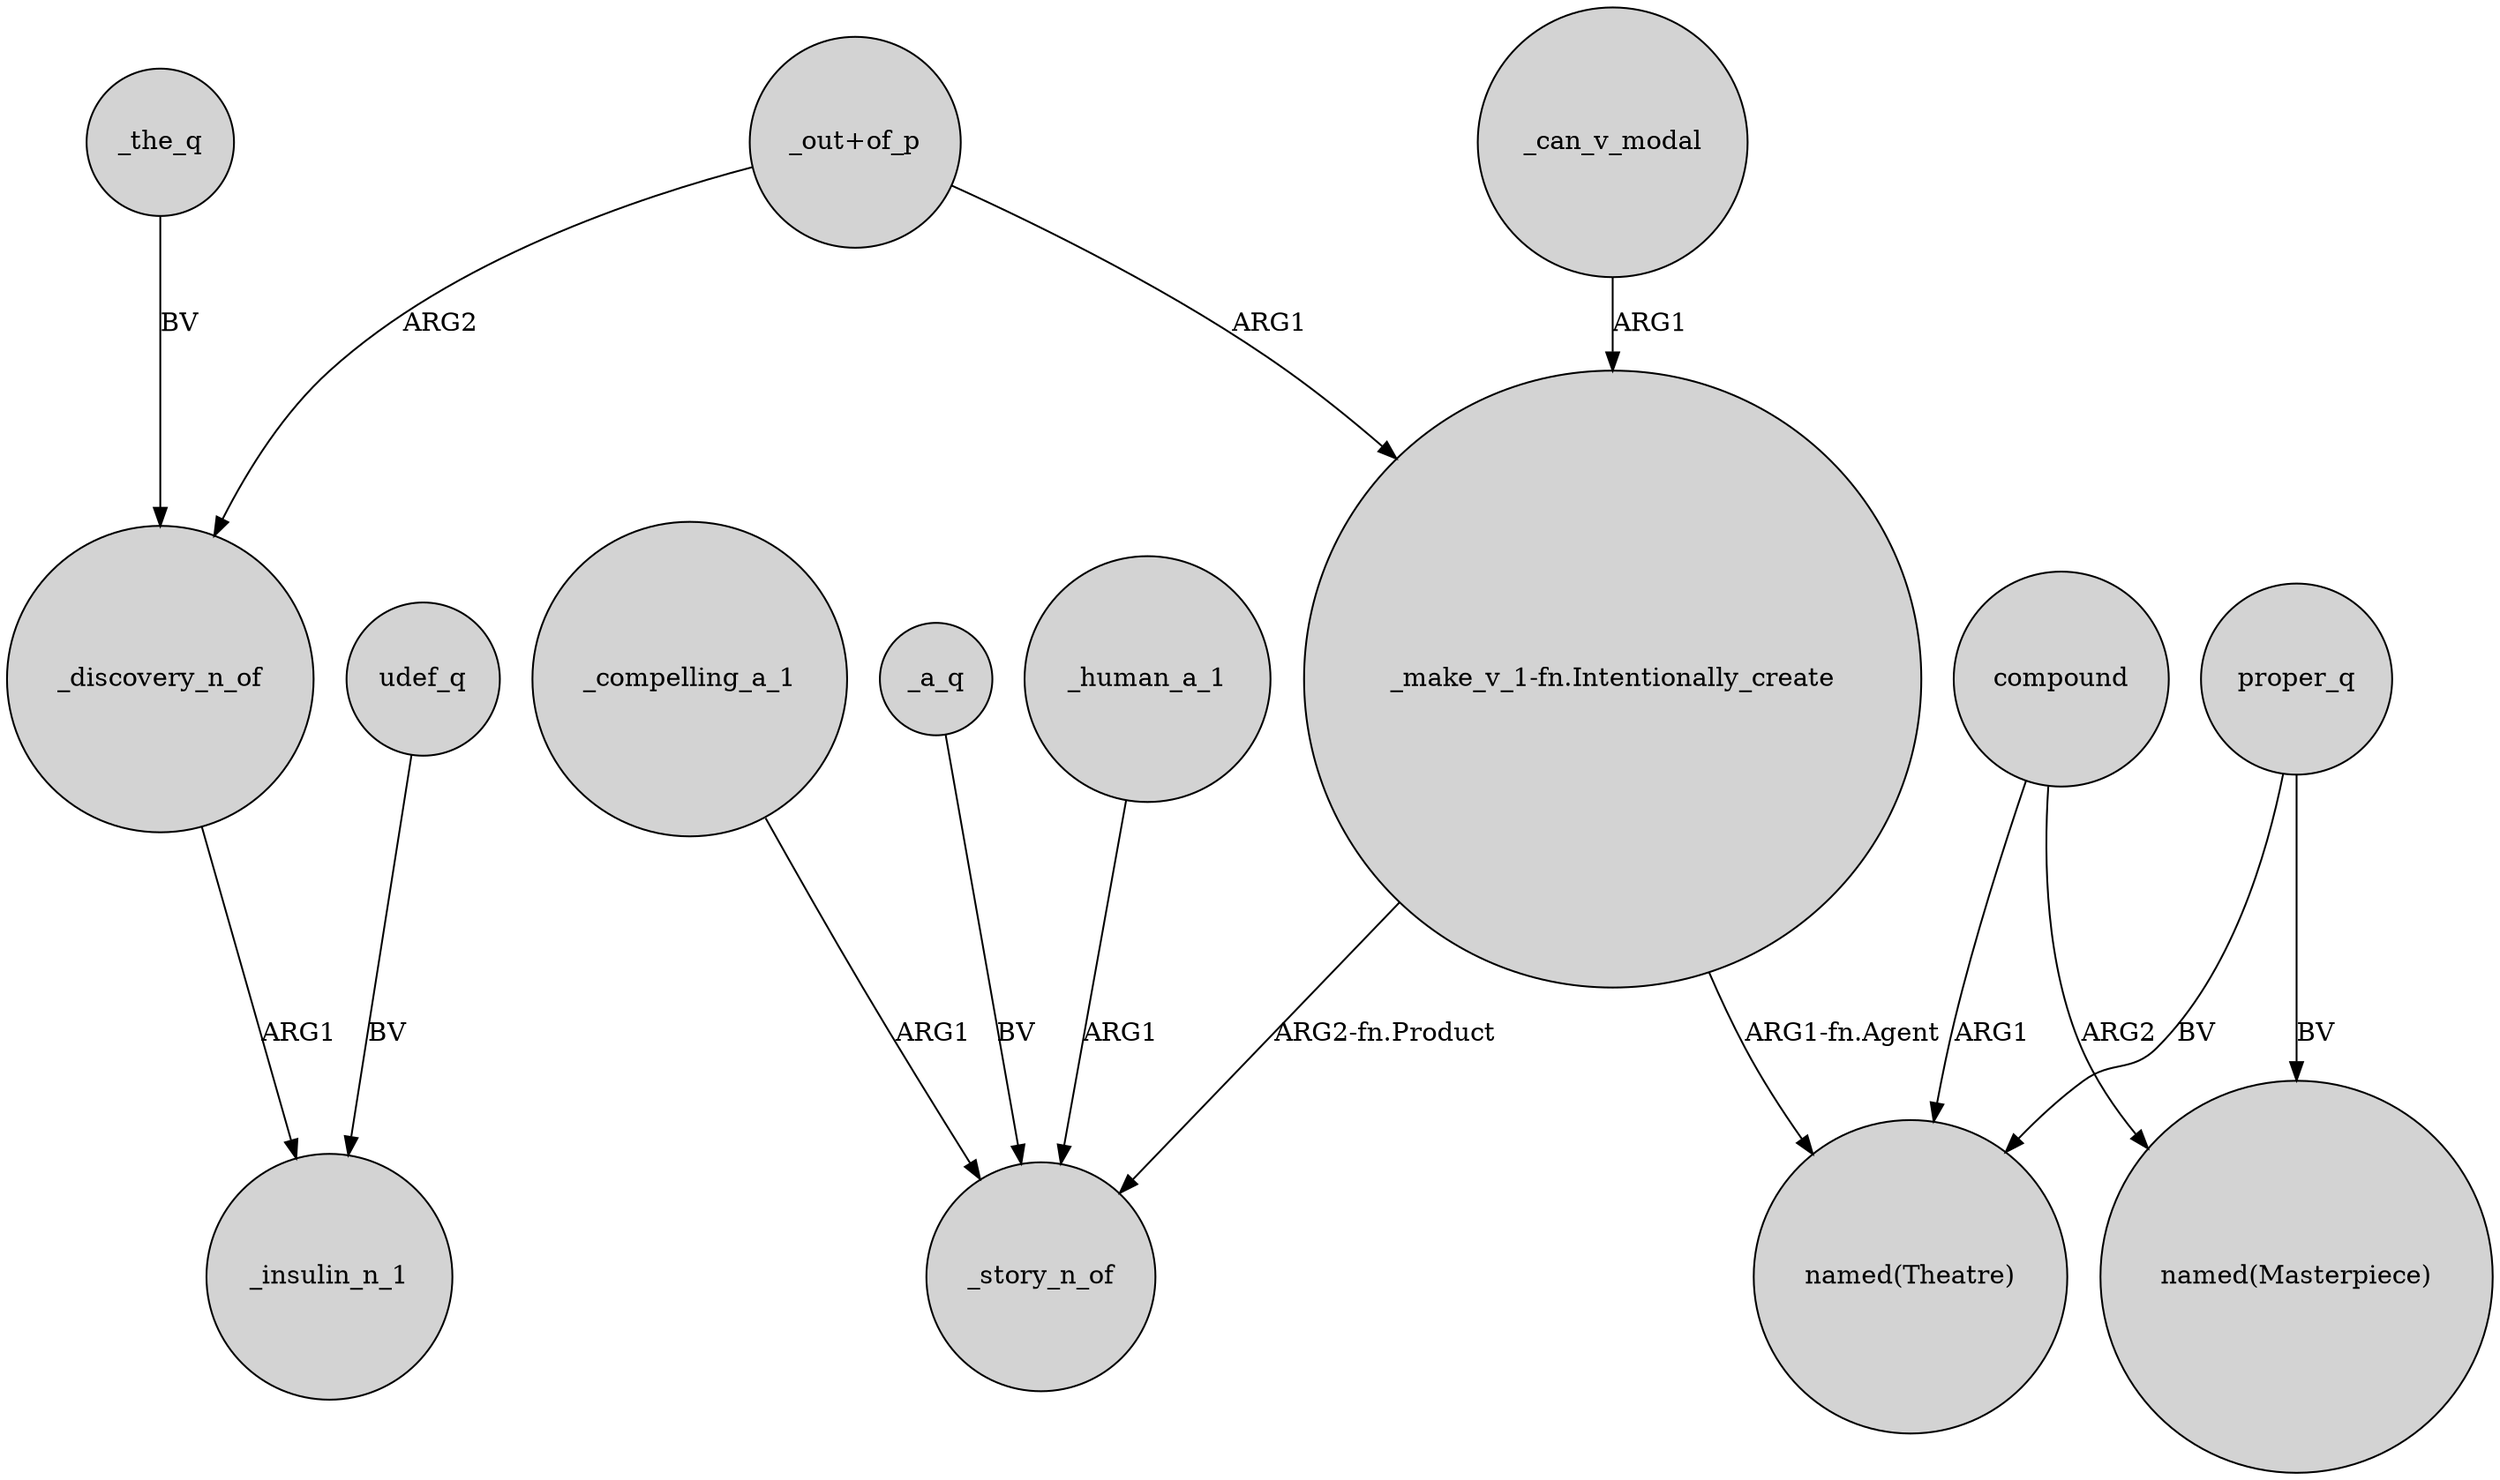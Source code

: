 digraph {
	node [shape=circle style=filled]
	udef_q -> _insulin_n_1 [label=BV]
	"_out+of_p" -> _discovery_n_of [label=ARG2]
	_can_v_modal -> "_make_v_1-fn.Intentionally_create" [label=ARG1]
	_a_q -> _story_n_of [label=BV]
	proper_q -> "named(Theatre)" [label=BV]
	compound -> "named(Theatre)" [label=ARG1]
	"_out+of_p" -> "_make_v_1-fn.Intentionally_create" [label=ARG1]
	compound -> "named(Masterpiece)" [label=ARG2]
	"_make_v_1-fn.Intentionally_create" -> _story_n_of [label="ARG2-fn.Product"]
	_human_a_1 -> _story_n_of [label=ARG1]
	_the_q -> _discovery_n_of [label=BV]
	_compelling_a_1 -> _story_n_of [label=ARG1]
	_discovery_n_of -> _insulin_n_1 [label=ARG1]
	"_make_v_1-fn.Intentionally_create" -> "named(Theatre)" [label="ARG1-fn.Agent"]
	proper_q -> "named(Masterpiece)" [label=BV]
}
